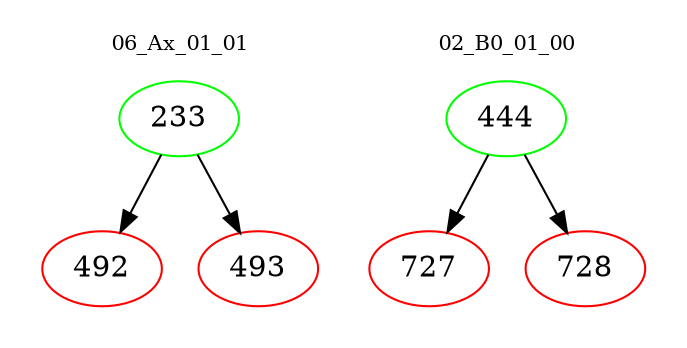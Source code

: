 digraph{
subgraph cluster_0 {
color = white
label = "06_Ax_01_01";
fontsize=10;
T0_233 [label="233", color="green"]
T0_233 -> T0_492 [color="black"]
T0_492 [label="492", color="red"]
T0_233 -> T0_493 [color="black"]
T0_493 [label="493", color="red"]
}
subgraph cluster_1 {
color = white
label = "02_B0_01_00";
fontsize=10;
T1_444 [label="444", color="green"]
T1_444 -> T1_727 [color="black"]
T1_727 [label="727", color="red"]
T1_444 -> T1_728 [color="black"]
T1_728 [label="728", color="red"]
}
}
